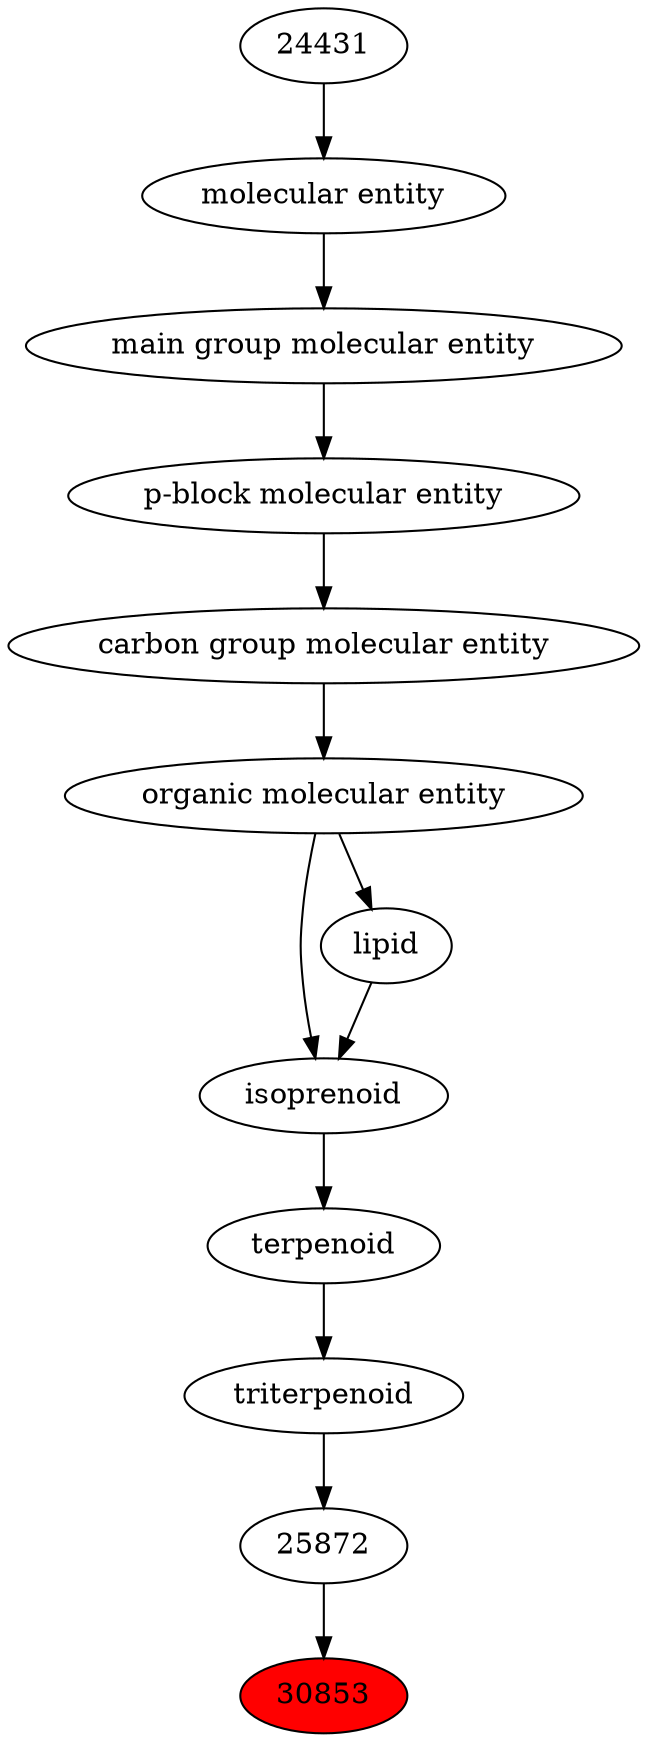 digraph tree{ 
30853 [label="30853" fillcolor=red style=filled]
25872 -> 30853
25872 [label="25872"]
36615 -> 25872
36615 [label="triterpenoid"]
26873 -> 36615
26873 [label="terpenoid"]
24913 -> 26873
24913 [label="isoprenoid"]
18059 -> 24913
50860 -> 24913
18059 [label="lipid"]
50860 -> 18059
50860 [label="organic molecular entity"]
33582 -> 50860
33582 [label="carbon group molecular entity"]
33675 -> 33582
33675 [label="p-block molecular entity"]
33579 -> 33675
33579 [label="main group molecular entity"]
23367 -> 33579
23367 [label="molecular entity"]
24431 -> 23367
24431 [label="24431"]
}